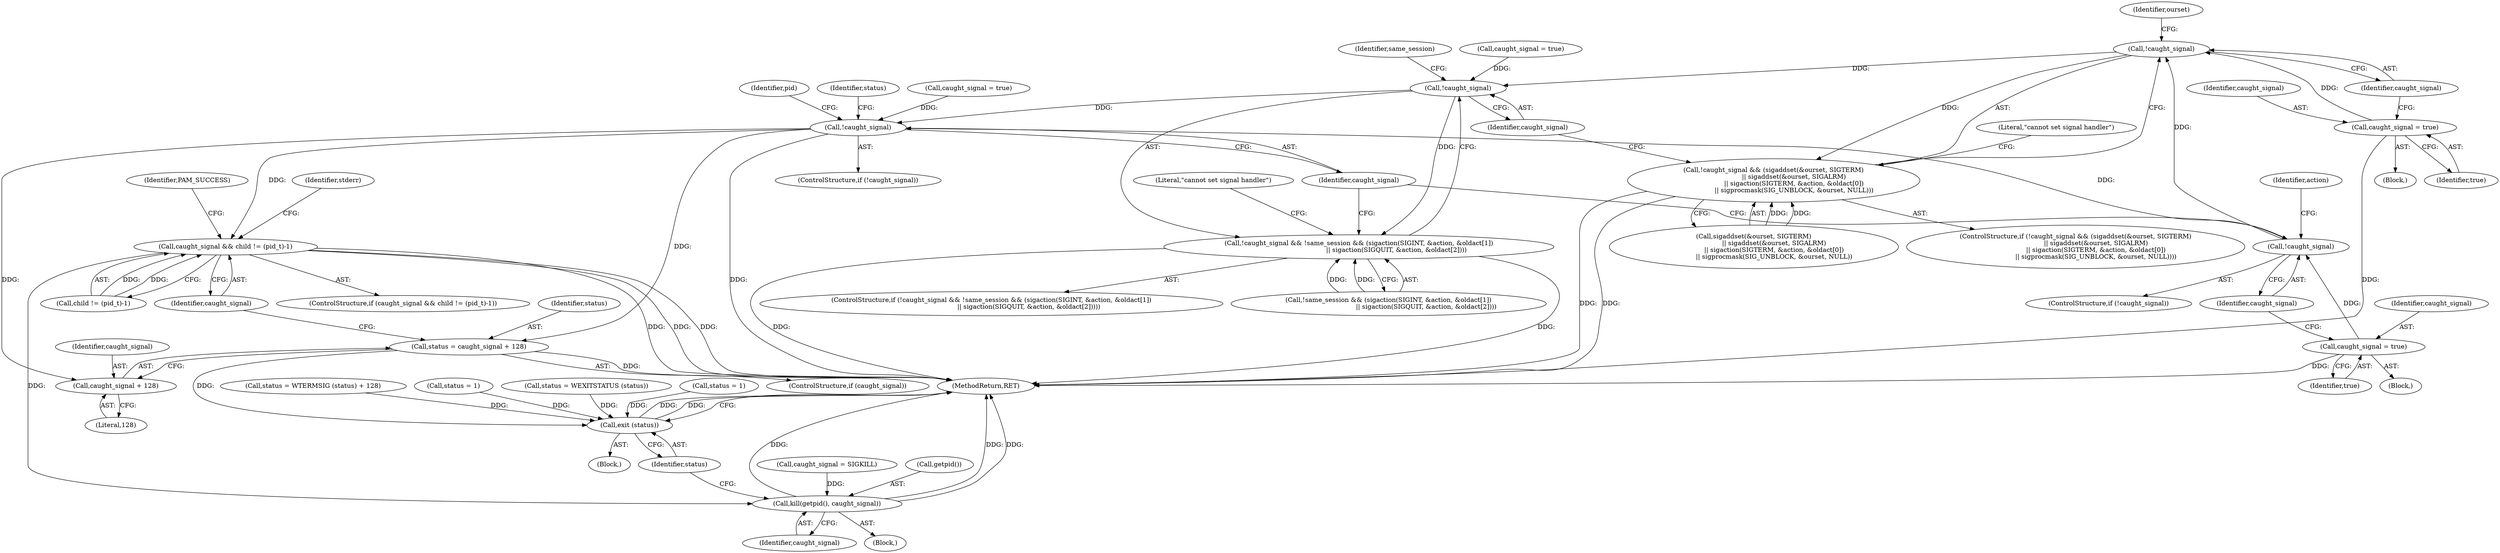 digraph "0_util-linux_dffab154d29a288aa171ff50263ecc8f2e14a891@API" {
"1000238" [label="(Call,!caught_signal)"];
"1000193" [label="(Call,!caught_signal)"];
"1000189" [label="(Call,caught_signal = true)"];
"1000233" [label="(Call,caught_signal = true)"];
"1000237" [label="(Call,!caught_signal && (sigaddset(&ourset, SIGTERM)\n                    || sigaddset(&ourset, SIGALRM)\n                    || sigaction(SIGTERM, &action, &oldact[0])\n                    || sigprocmask(SIG_UNBLOCK, &ourset, NULL)))"];
"1000273" [label="(Call,!caught_signal)"];
"1000272" [label="(Call,!caught_signal && !same_session && (sigaction(SIGINT, &action, &oldact[1])\n                                     || sigaction(SIGQUIT, &action, &oldact[2])))"];
"1000303" [label="(Call,!caught_signal)"];
"1000379" [label="(Call,status = caught_signal + 128)"];
"1000469" [label="(Call,exit (status))"];
"1000381" [label="(Call,caught_signal + 128)"];
"1000393" [label="(Call,caught_signal && child != (pid_t)-1)"];
"1000466" [label="(Call,kill(getpid(), caught_signal))"];
"1000381" [label="(Call,caught_signal + 128)"];
"1000272" [label="(Call,!caught_signal && !same_session && (sigaction(SIGINT, &action, &oldact[1])\n                                     || sigaction(SIGQUIT, &action, &oldact[2])))"];
"1000237" [label="(Call,!caught_signal && (sigaddset(&ourset, SIGTERM)\n                    || sigaddset(&ourset, SIGALRM)\n                    || sigaction(SIGTERM, &action, &oldact[0])\n                    || sigprocmask(SIG_UNBLOCK, &ourset, NULL)))"];
"1000268" [label="(Call,caught_signal = true)"];
"1000468" [label="(Identifier,caught_signal)"];
"1000235" [label="(Identifier,true)"];
"1000273" [label="(Call,!caught_signal)"];
"1000462" [label="(Call,caught_signal = SIGKILL)"];
"1000267" [label="(Literal,\"cannot set signal handler\")"];
"1000466" [label="(Call,kill(getpid(), caught_signal))"];
"1000359" [label="(Call,status = WTERMSIG (status) + 128)"];
"1000395" [label="(Call,child != (pid_t)-1)"];
"1000467" [label="(Call,getpid())"];
"1000192" [label="(ControlStructure,if (!caught_signal))"];
"1000233" [label="(Call,caught_signal = true)"];
"1000239" [label="(Identifier,caught_signal)"];
"1000469" [label="(Call,exit (status))"];
"1000471" [label="(MethodReturn,RET)"];
"1000385" [label="(Call,status = 1)"];
"1000275" [label="(Call,!same_session && (sigaction(SIGINT, &action, &oldact[1])\n                                     || sigaction(SIGQUIT, &action, &oldact[2])))"];
"1000240" [label="(Call,sigaddset(&ourset, SIGTERM)\n                    || sigaddset(&ourset, SIGALRM)\n                    || sigaction(SIGTERM, &action, &oldact[0])\n                    || sigprocmask(SIG_UNBLOCK, &ourset, NULL))"];
"1000185" [label="(Block,)"];
"1000310" [label="(Identifier,pid)"];
"1000377" [label="(ControlStructure,if (caught_signal))"];
"1000383" [label="(Literal,128)"];
"1000229" [label="(Block,)"];
"1000382" [label="(Identifier,caught_signal)"];
"1000274" [label="(Identifier,caught_signal)"];
"1000394" [label="(Identifier,caught_signal)"];
"1000366" [label="(Call,status = WEXITSTATUS (status))"];
"1000413" [label="(Block,)"];
"1000298" [label="(Literal,\"cannot set signal handler\")"];
"1000470" [label="(Identifier,status)"];
"1000193" [label="(Call,!caught_signal)"];
"1000189" [label="(Call,caught_signal = true)"];
"1000271" [label="(ControlStructure,if (!caught_signal && !same_session && (sigaction(SIGINT, &action, &oldact[1])\n                                     || sigaction(SIGQUIT, &action, &oldact[2]))))"];
"1000379" [label="(Call,status = caught_signal + 128)"];
"1000238" [label="(Call,!caught_signal)"];
"1000199" [label="(Identifier,action)"];
"1000303" [label="(Call,!caught_signal)"];
"1000304" [label="(Identifier,caught_signal)"];
"1000236" [label="(ControlStructure,if (!caught_signal && (sigaddset(&ourset, SIGTERM)\n                    || sigaddset(&ourset, SIGALRM)\n                    || sigaction(SIGTERM, &action, &oldact[0])\n                    || sigprocmask(SIG_UNBLOCK, &ourset, NULL))))"];
"1000393" [label="(Call,caught_signal && child != (pid_t)-1)"];
"1000234" [label="(Identifier,caught_signal)"];
"1000392" [label="(ControlStructure,if (caught_signal && child != (pid_t)-1))"];
"1000191" [label="(Identifier,true)"];
"1000390" [label="(Identifier,status)"];
"1000403" [label="(Identifier,stderr)"];
"1000410" [label="(Identifier,PAM_SUCCESS)"];
"1000380" [label="(Identifier,status)"];
"1000277" [label="(Identifier,same_session)"];
"1000389" [label="(Call,status = 1)"];
"1000243" [label="(Identifier,ourset)"];
"1000302" [label="(ControlStructure,if (!caught_signal))"];
"1000299" [label="(Call,caught_signal = true)"];
"1000194" [label="(Identifier,caught_signal)"];
"1000109" [label="(Block,)"];
"1000190" [label="(Identifier,caught_signal)"];
"1000238" -> "1000237"  [label="AST: "];
"1000238" -> "1000239"  [label="CFG: "];
"1000239" -> "1000238"  [label="AST: "];
"1000243" -> "1000238"  [label="CFG: "];
"1000237" -> "1000238"  [label="CFG: "];
"1000238" -> "1000237"  [label="DDG: "];
"1000193" -> "1000238"  [label="DDG: "];
"1000233" -> "1000238"  [label="DDG: "];
"1000238" -> "1000273"  [label="DDG: "];
"1000193" -> "1000192"  [label="AST: "];
"1000193" -> "1000194"  [label="CFG: "];
"1000194" -> "1000193"  [label="AST: "];
"1000199" -> "1000193"  [label="CFG: "];
"1000304" -> "1000193"  [label="CFG: "];
"1000189" -> "1000193"  [label="DDG: "];
"1000193" -> "1000303"  [label="DDG: "];
"1000189" -> "1000185"  [label="AST: "];
"1000189" -> "1000191"  [label="CFG: "];
"1000190" -> "1000189"  [label="AST: "];
"1000191" -> "1000189"  [label="AST: "];
"1000194" -> "1000189"  [label="CFG: "];
"1000189" -> "1000471"  [label="DDG: "];
"1000233" -> "1000229"  [label="AST: "];
"1000233" -> "1000235"  [label="CFG: "];
"1000234" -> "1000233"  [label="AST: "];
"1000235" -> "1000233"  [label="AST: "];
"1000239" -> "1000233"  [label="CFG: "];
"1000233" -> "1000471"  [label="DDG: "];
"1000237" -> "1000236"  [label="AST: "];
"1000237" -> "1000240"  [label="CFG: "];
"1000240" -> "1000237"  [label="AST: "];
"1000267" -> "1000237"  [label="CFG: "];
"1000274" -> "1000237"  [label="CFG: "];
"1000237" -> "1000471"  [label="DDG: "];
"1000237" -> "1000471"  [label="DDG: "];
"1000240" -> "1000237"  [label="DDG: "];
"1000240" -> "1000237"  [label="DDG: "];
"1000273" -> "1000272"  [label="AST: "];
"1000273" -> "1000274"  [label="CFG: "];
"1000274" -> "1000273"  [label="AST: "];
"1000277" -> "1000273"  [label="CFG: "];
"1000272" -> "1000273"  [label="CFG: "];
"1000273" -> "1000272"  [label="DDG: "];
"1000268" -> "1000273"  [label="DDG: "];
"1000273" -> "1000303"  [label="DDG: "];
"1000272" -> "1000271"  [label="AST: "];
"1000272" -> "1000275"  [label="CFG: "];
"1000275" -> "1000272"  [label="AST: "];
"1000298" -> "1000272"  [label="CFG: "];
"1000304" -> "1000272"  [label="CFG: "];
"1000272" -> "1000471"  [label="DDG: "];
"1000272" -> "1000471"  [label="DDG: "];
"1000275" -> "1000272"  [label="DDG: "];
"1000275" -> "1000272"  [label="DDG: "];
"1000303" -> "1000302"  [label="AST: "];
"1000303" -> "1000304"  [label="CFG: "];
"1000304" -> "1000303"  [label="AST: "];
"1000310" -> "1000303"  [label="CFG: "];
"1000390" -> "1000303"  [label="CFG: "];
"1000303" -> "1000471"  [label="DDG: "];
"1000299" -> "1000303"  [label="DDG: "];
"1000303" -> "1000379"  [label="DDG: "];
"1000303" -> "1000381"  [label="DDG: "];
"1000303" -> "1000393"  [label="DDG: "];
"1000379" -> "1000377"  [label="AST: "];
"1000379" -> "1000381"  [label="CFG: "];
"1000380" -> "1000379"  [label="AST: "];
"1000381" -> "1000379"  [label="AST: "];
"1000394" -> "1000379"  [label="CFG: "];
"1000379" -> "1000471"  [label="DDG: "];
"1000379" -> "1000469"  [label="DDG: "];
"1000469" -> "1000109"  [label="AST: "];
"1000469" -> "1000470"  [label="CFG: "];
"1000470" -> "1000469"  [label="AST: "];
"1000471" -> "1000469"  [label="CFG: "];
"1000469" -> "1000471"  [label="DDG: "];
"1000469" -> "1000471"  [label="DDG: "];
"1000366" -> "1000469"  [label="DDG: "];
"1000359" -> "1000469"  [label="DDG: "];
"1000389" -> "1000469"  [label="DDG: "];
"1000385" -> "1000469"  [label="DDG: "];
"1000381" -> "1000383"  [label="CFG: "];
"1000382" -> "1000381"  [label="AST: "];
"1000383" -> "1000381"  [label="AST: "];
"1000393" -> "1000392"  [label="AST: "];
"1000393" -> "1000394"  [label="CFG: "];
"1000393" -> "1000395"  [label="CFG: "];
"1000394" -> "1000393"  [label="AST: "];
"1000395" -> "1000393"  [label="AST: "];
"1000403" -> "1000393"  [label="CFG: "];
"1000410" -> "1000393"  [label="CFG: "];
"1000393" -> "1000471"  [label="DDG: "];
"1000393" -> "1000471"  [label="DDG: "];
"1000393" -> "1000471"  [label="DDG: "];
"1000395" -> "1000393"  [label="DDG: "];
"1000395" -> "1000393"  [label="DDG: "];
"1000393" -> "1000466"  [label="DDG: "];
"1000466" -> "1000413"  [label="AST: "];
"1000466" -> "1000468"  [label="CFG: "];
"1000467" -> "1000466"  [label="AST: "];
"1000468" -> "1000466"  [label="AST: "];
"1000470" -> "1000466"  [label="CFG: "];
"1000466" -> "1000471"  [label="DDG: "];
"1000466" -> "1000471"  [label="DDG: "];
"1000466" -> "1000471"  [label="DDG: "];
"1000462" -> "1000466"  [label="DDG: "];
}
